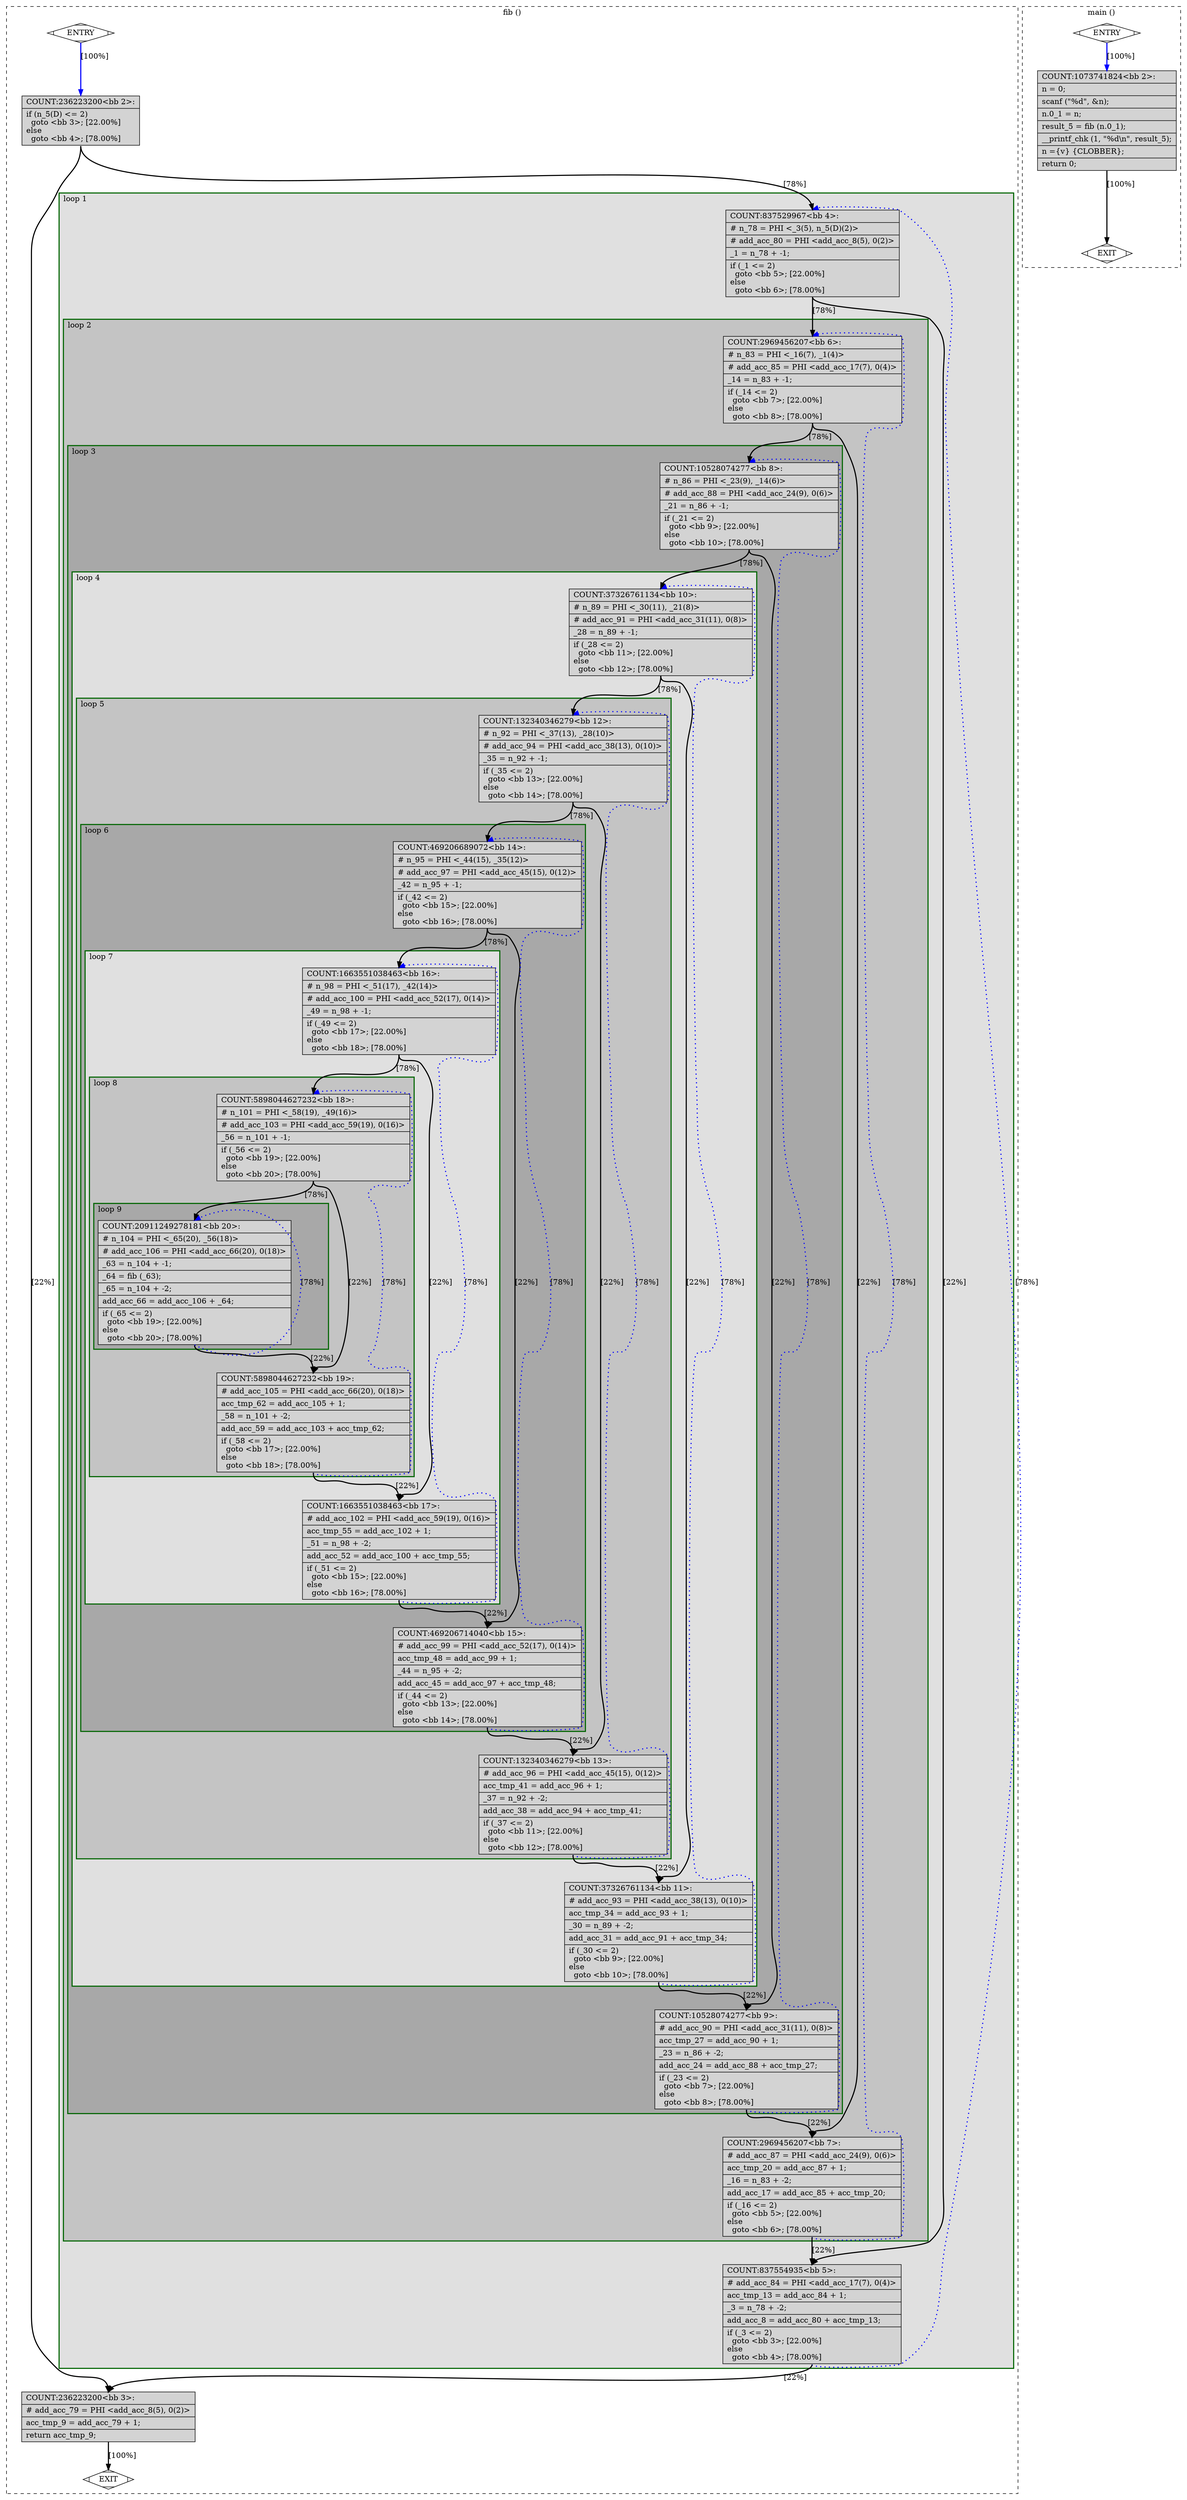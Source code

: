 digraph "a-fib_1.c.120t.ch2" {
overlap=false;
subgraph "cluster_fib" {
	style="dashed";
	color="black";
	label="fib ()";
	subgraph cluster_40_1 {
	style="filled";
	color="darkgreen";
	fillcolor="grey88";
	label="loop 1";
	labeljust=l;
	penwidth=2;
	subgraph cluster_40_2 {
	style="filled";
	color="darkgreen";
	fillcolor="grey77";
	label="loop 2";
	labeljust=l;
	penwidth=2;
	subgraph cluster_40_3 {
	style="filled";
	color="darkgreen";
	fillcolor="grey66";
	label="loop 3";
	labeljust=l;
	penwidth=2;
	subgraph cluster_40_4 {
	style="filled";
	color="darkgreen";
	fillcolor="grey88";
	label="loop 4";
	labeljust=l;
	penwidth=2;
	subgraph cluster_40_5 {
	style="filled";
	color="darkgreen";
	fillcolor="grey77";
	label="loop 5";
	labeljust=l;
	penwidth=2;
	subgraph cluster_40_6 {
	style="filled";
	color="darkgreen";
	fillcolor="grey66";
	label="loop 6";
	labeljust=l;
	penwidth=2;
	subgraph cluster_40_7 {
	style="filled";
	color="darkgreen";
	fillcolor="grey88";
	label="loop 7";
	labeljust=l;
	penwidth=2;
	subgraph cluster_40_8 {
	style="filled";
	color="darkgreen";
	fillcolor="grey77";
	label="loop 8";
	labeljust=l;
	penwidth=2;
	subgraph cluster_40_9 {
	style="filled";
	color="darkgreen";
	fillcolor="grey66";
	label="loop 9";
	labeljust=l;
	penwidth=2;
	fn_40_basic_block_20 [shape=record,style=filled,fillcolor=lightgrey,label="{COUNT:20911249278181\<bb\ 20\>:\l\
|#\ n_104\ =\ PHI\ \<_65(20),\ _56(18)\>\l\
|#\ add_acc_106\ =\ PHI\ \<add_acc_66(20),\ 0(18)\>\l\
|_63\ =\ n_104\ +\ -1;\l\
|_64\ =\ fib\ (_63);\l\
|_65\ =\ n_104\ +\ -2;\l\
|add_acc_66\ =\ add_acc_106\ +\ _64;\l\
|if\ (_65\ \<=\ 2)\l\
\ \ goto\ \<bb\ 19\>;\ [22.00%]\l\
else\l\
\ \ goto\ \<bb\ 20\>;\ [78.00%]\l\
}"];

	}
	fn_40_basic_block_18 [shape=record,style=filled,fillcolor=lightgrey,label="{COUNT:5898044627232\<bb\ 18\>:\l\
|#\ n_101\ =\ PHI\ \<_58(19),\ _49(16)\>\l\
|#\ add_acc_103\ =\ PHI\ \<add_acc_59(19),\ 0(16)\>\l\
|_56\ =\ n_101\ +\ -1;\l\
|if\ (_56\ \<=\ 2)\l\
\ \ goto\ \<bb\ 19\>;\ [22.00%]\l\
else\l\
\ \ goto\ \<bb\ 20\>;\ [78.00%]\l\
}"];

	fn_40_basic_block_19 [shape=record,style=filled,fillcolor=lightgrey,label="{COUNT:5898044627232\<bb\ 19\>:\l\
|#\ add_acc_105\ =\ PHI\ \<add_acc_66(20),\ 0(18)\>\l\
|acc_tmp_62\ =\ add_acc_105\ +\ 1;\l\
|_58\ =\ n_101\ +\ -2;\l\
|add_acc_59\ =\ add_acc_103\ +\ acc_tmp_62;\l\
|if\ (_58\ \<=\ 2)\l\
\ \ goto\ \<bb\ 17\>;\ [22.00%]\l\
else\l\
\ \ goto\ \<bb\ 18\>;\ [78.00%]\l\
}"];

	}
	fn_40_basic_block_16 [shape=record,style=filled,fillcolor=lightgrey,label="{COUNT:1663551038463\<bb\ 16\>:\l\
|#\ n_98\ =\ PHI\ \<_51(17),\ _42(14)\>\l\
|#\ add_acc_100\ =\ PHI\ \<add_acc_52(17),\ 0(14)\>\l\
|_49\ =\ n_98\ +\ -1;\l\
|if\ (_49\ \<=\ 2)\l\
\ \ goto\ \<bb\ 17\>;\ [22.00%]\l\
else\l\
\ \ goto\ \<bb\ 18\>;\ [78.00%]\l\
}"];

	fn_40_basic_block_17 [shape=record,style=filled,fillcolor=lightgrey,label="{COUNT:1663551038463\<bb\ 17\>:\l\
|#\ add_acc_102\ =\ PHI\ \<add_acc_59(19),\ 0(16)\>\l\
|acc_tmp_55\ =\ add_acc_102\ +\ 1;\l\
|_51\ =\ n_98\ +\ -2;\l\
|add_acc_52\ =\ add_acc_100\ +\ acc_tmp_55;\l\
|if\ (_51\ \<=\ 2)\l\
\ \ goto\ \<bb\ 15\>;\ [22.00%]\l\
else\l\
\ \ goto\ \<bb\ 16\>;\ [78.00%]\l\
}"];

	}
	fn_40_basic_block_14 [shape=record,style=filled,fillcolor=lightgrey,label="{COUNT:469206689072\<bb\ 14\>:\l\
|#\ n_95\ =\ PHI\ \<_44(15),\ _35(12)\>\l\
|#\ add_acc_97\ =\ PHI\ \<add_acc_45(15),\ 0(12)\>\l\
|_42\ =\ n_95\ +\ -1;\l\
|if\ (_42\ \<=\ 2)\l\
\ \ goto\ \<bb\ 15\>;\ [22.00%]\l\
else\l\
\ \ goto\ \<bb\ 16\>;\ [78.00%]\l\
}"];

	fn_40_basic_block_15 [shape=record,style=filled,fillcolor=lightgrey,label="{COUNT:469206714040\<bb\ 15\>:\l\
|#\ add_acc_99\ =\ PHI\ \<add_acc_52(17),\ 0(14)\>\l\
|acc_tmp_48\ =\ add_acc_99\ +\ 1;\l\
|_44\ =\ n_95\ +\ -2;\l\
|add_acc_45\ =\ add_acc_97\ +\ acc_tmp_48;\l\
|if\ (_44\ \<=\ 2)\l\
\ \ goto\ \<bb\ 13\>;\ [22.00%]\l\
else\l\
\ \ goto\ \<bb\ 14\>;\ [78.00%]\l\
}"];

	}
	fn_40_basic_block_12 [shape=record,style=filled,fillcolor=lightgrey,label="{COUNT:132340346279\<bb\ 12\>:\l\
|#\ n_92\ =\ PHI\ \<_37(13),\ _28(10)\>\l\
|#\ add_acc_94\ =\ PHI\ \<add_acc_38(13),\ 0(10)\>\l\
|_35\ =\ n_92\ +\ -1;\l\
|if\ (_35\ \<=\ 2)\l\
\ \ goto\ \<bb\ 13\>;\ [22.00%]\l\
else\l\
\ \ goto\ \<bb\ 14\>;\ [78.00%]\l\
}"];

	fn_40_basic_block_13 [shape=record,style=filled,fillcolor=lightgrey,label="{COUNT:132340346279\<bb\ 13\>:\l\
|#\ add_acc_96\ =\ PHI\ \<add_acc_45(15),\ 0(12)\>\l\
|acc_tmp_41\ =\ add_acc_96\ +\ 1;\l\
|_37\ =\ n_92\ +\ -2;\l\
|add_acc_38\ =\ add_acc_94\ +\ acc_tmp_41;\l\
|if\ (_37\ \<=\ 2)\l\
\ \ goto\ \<bb\ 11\>;\ [22.00%]\l\
else\l\
\ \ goto\ \<bb\ 12\>;\ [78.00%]\l\
}"];

	}
	fn_40_basic_block_10 [shape=record,style=filled,fillcolor=lightgrey,label="{COUNT:37326761134\<bb\ 10\>:\l\
|#\ n_89\ =\ PHI\ \<_30(11),\ _21(8)\>\l\
|#\ add_acc_91\ =\ PHI\ \<add_acc_31(11),\ 0(8)\>\l\
|_28\ =\ n_89\ +\ -1;\l\
|if\ (_28\ \<=\ 2)\l\
\ \ goto\ \<bb\ 11\>;\ [22.00%]\l\
else\l\
\ \ goto\ \<bb\ 12\>;\ [78.00%]\l\
}"];

	fn_40_basic_block_11 [shape=record,style=filled,fillcolor=lightgrey,label="{COUNT:37326761134\<bb\ 11\>:\l\
|#\ add_acc_93\ =\ PHI\ \<add_acc_38(13),\ 0(10)\>\l\
|acc_tmp_34\ =\ add_acc_93\ +\ 1;\l\
|_30\ =\ n_89\ +\ -2;\l\
|add_acc_31\ =\ add_acc_91\ +\ acc_tmp_34;\l\
|if\ (_30\ \<=\ 2)\l\
\ \ goto\ \<bb\ 9\>;\ [22.00%]\l\
else\l\
\ \ goto\ \<bb\ 10\>;\ [78.00%]\l\
}"];

	}
	fn_40_basic_block_8 [shape=record,style=filled,fillcolor=lightgrey,label="{COUNT:10528074277\<bb\ 8\>:\l\
|#\ n_86\ =\ PHI\ \<_23(9),\ _14(6)\>\l\
|#\ add_acc_88\ =\ PHI\ \<add_acc_24(9),\ 0(6)\>\l\
|_21\ =\ n_86\ +\ -1;\l\
|if\ (_21\ \<=\ 2)\l\
\ \ goto\ \<bb\ 9\>;\ [22.00%]\l\
else\l\
\ \ goto\ \<bb\ 10\>;\ [78.00%]\l\
}"];

	fn_40_basic_block_9 [shape=record,style=filled,fillcolor=lightgrey,label="{COUNT:10528074277\<bb\ 9\>:\l\
|#\ add_acc_90\ =\ PHI\ \<add_acc_31(11),\ 0(8)\>\l\
|acc_tmp_27\ =\ add_acc_90\ +\ 1;\l\
|_23\ =\ n_86\ +\ -2;\l\
|add_acc_24\ =\ add_acc_88\ +\ acc_tmp_27;\l\
|if\ (_23\ \<=\ 2)\l\
\ \ goto\ \<bb\ 7\>;\ [22.00%]\l\
else\l\
\ \ goto\ \<bb\ 8\>;\ [78.00%]\l\
}"];

	}
	fn_40_basic_block_6 [shape=record,style=filled,fillcolor=lightgrey,label="{COUNT:2969456207\<bb\ 6\>:\l\
|#\ n_83\ =\ PHI\ \<_16(7),\ _1(4)\>\l\
|#\ add_acc_85\ =\ PHI\ \<add_acc_17(7),\ 0(4)\>\l\
|_14\ =\ n_83\ +\ -1;\l\
|if\ (_14\ \<=\ 2)\l\
\ \ goto\ \<bb\ 7\>;\ [22.00%]\l\
else\l\
\ \ goto\ \<bb\ 8\>;\ [78.00%]\l\
}"];

	fn_40_basic_block_7 [shape=record,style=filled,fillcolor=lightgrey,label="{COUNT:2969456207\<bb\ 7\>:\l\
|#\ add_acc_87\ =\ PHI\ \<add_acc_24(9),\ 0(6)\>\l\
|acc_tmp_20\ =\ add_acc_87\ +\ 1;\l\
|_16\ =\ n_83\ +\ -2;\l\
|add_acc_17\ =\ add_acc_85\ +\ acc_tmp_20;\l\
|if\ (_16\ \<=\ 2)\l\
\ \ goto\ \<bb\ 5\>;\ [22.00%]\l\
else\l\
\ \ goto\ \<bb\ 6\>;\ [78.00%]\l\
}"];

	}
	fn_40_basic_block_4 [shape=record,style=filled,fillcolor=lightgrey,label="{COUNT:837529967\<bb\ 4\>:\l\
|#\ n_78\ =\ PHI\ \<_3(5),\ n_5(D)(2)\>\l\
|#\ add_acc_80\ =\ PHI\ \<add_acc_8(5),\ 0(2)\>\l\
|_1\ =\ n_78\ +\ -1;\l\
|if\ (_1\ \<=\ 2)\l\
\ \ goto\ \<bb\ 5\>;\ [22.00%]\l\
else\l\
\ \ goto\ \<bb\ 6\>;\ [78.00%]\l\
}"];

	fn_40_basic_block_5 [shape=record,style=filled,fillcolor=lightgrey,label="{COUNT:837554935\<bb\ 5\>:\l\
|#\ add_acc_84\ =\ PHI\ \<add_acc_17(7),\ 0(4)\>\l\
|acc_tmp_13\ =\ add_acc_84\ +\ 1;\l\
|_3\ =\ n_78\ +\ -2;\l\
|add_acc_8\ =\ add_acc_80\ +\ acc_tmp_13;\l\
|if\ (_3\ \<=\ 2)\l\
\ \ goto\ \<bb\ 3\>;\ [22.00%]\l\
else\l\
\ \ goto\ \<bb\ 4\>;\ [78.00%]\l\
}"];

	}
	fn_40_basic_block_0 [shape=Mdiamond,style=filled,fillcolor=white,label="ENTRY"];

	fn_40_basic_block_1 [shape=Mdiamond,style=filled,fillcolor=white,label="EXIT"];

	fn_40_basic_block_2 [shape=record,style=filled,fillcolor=lightgrey,label="{COUNT:236223200\<bb\ 2\>:\l\
|if\ (n_5(D)\ \<=\ 2)\l\
\ \ goto\ \<bb\ 3\>;\ [22.00%]\l\
else\l\
\ \ goto\ \<bb\ 4\>;\ [78.00%]\l\
}"];

	fn_40_basic_block_3 [shape=record,style=filled,fillcolor=lightgrey,label="{COUNT:236223200\<bb\ 3\>:\l\
|#\ add_acc_79\ =\ PHI\ \<add_acc_8(5),\ 0(2)\>\l\
|acc_tmp_9\ =\ add_acc_79\ +\ 1;\l\
|return\ acc_tmp_9;\l\
}"];

	fn_40_basic_block_0:s -> fn_40_basic_block_2:n [style="solid,bold",color=blue,weight=100,constraint=true,label="[100%]"];
	fn_40_basic_block_2:s -> fn_40_basic_block_3:n [style="solid,bold",color=black,weight=10,constraint=true,label="[22%]"];
	fn_40_basic_block_2:s -> fn_40_basic_block_4:n [style="solid,bold",color=black,weight=10,constraint=true,label="[78%]"];
	fn_40_basic_block_3:s -> fn_40_basic_block_1:n [style="solid,bold",color=black,weight=10,constraint=true,label="[100%]"];
	fn_40_basic_block_4:s -> fn_40_basic_block_5:n [style="solid,bold",color=black,weight=10,constraint=true,label="[22%]"];
	fn_40_basic_block_4:s -> fn_40_basic_block_6:n [style="solid,bold",color=black,weight=10,constraint=true,label="[78%]"];
	fn_40_basic_block_5:s -> fn_40_basic_block_3:n [style="solid,bold",color=black,weight=10,constraint=true,label="[22%]"];
	fn_40_basic_block_5:s -> fn_40_basic_block_4:n [style="dotted,bold",color=blue,weight=10,constraint=false,label="[78%]"];
	fn_40_basic_block_6:s -> fn_40_basic_block_7:n [style="solid,bold",color=black,weight=10,constraint=true,label="[22%]"];
	fn_40_basic_block_6:s -> fn_40_basic_block_8:n [style="solid,bold",color=black,weight=10,constraint=true,label="[78%]"];
	fn_40_basic_block_7:s -> fn_40_basic_block_5:n [style="solid,bold",color=black,weight=10,constraint=true,label="[22%]"];
	fn_40_basic_block_7:s -> fn_40_basic_block_6:n [style="dotted,bold",color=blue,weight=10,constraint=false,label="[78%]"];
	fn_40_basic_block_8:s -> fn_40_basic_block_9:n [style="solid,bold",color=black,weight=10,constraint=true,label="[22%]"];
	fn_40_basic_block_8:s -> fn_40_basic_block_10:n [style="solid,bold",color=black,weight=10,constraint=true,label="[78%]"];
	fn_40_basic_block_9:s -> fn_40_basic_block_7:n [style="solid,bold",color=black,weight=10,constraint=true,label="[22%]"];
	fn_40_basic_block_9:s -> fn_40_basic_block_8:n [style="dotted,bold",color=blue,weight=10,constraint=false,label="[78%]"];
	fn_40_basic_block_10:s -> fn_40_basic_block_11:n [style="solid,bold",color=black,weight=10,constraint=true,label="[22%]"];
	fn_40_basic_block_10:s -> fn_40_basic_block_12:n [style="solid,bold",color=black,weight=10,constraint=true,label="[78%]"];
	fn_40_basic_block_11:s -> fn_40_basic_block_9:n [style="solid,bold",color=black,weight=10,constraint=true,label="[22%]"];
	fn_40_basic_block_11:s -> fn_40_basic_block_10:n [style="dotted,bold",color=blue,weight=10,constraint=false,label="[78%]"];
	fn_40_basic_block_12:s -> fn_40_basic_block_13:n [style="solid,bold",color=black,weight=10,constraint=true,label="[22%]"];
	fn_40_basic_block_12:s -> fn_40_basic_block_14:n [style="solid,bold",color=black,weight=10,constraint=true,label="[78%]"];
	fn_40_basic_block_13:s -> fn_40_basic_block_11:n [style="solid,bold",color=black,weight=10,constraint=true,label="[22%]"];
	fn_40_basic_block_13:s -> fn_40_basic_block_12:n [style="dotted,bold",color=blue,weight=10,constraint=false,label="[78%]"];
	fn_40_basic_block_14:s -> fn_40_basic_block_15:n [style="solid,bold",color=black,weight=10,constraint=true,label="[22%]"];
	fn_40_basic_block_14:s -> fn_40_basic_block_16:n [style="solid,bold",color=black,weight=10,constraint=true,label="[78%]"];
	fn_40_basic_block_15:s -> fn_40_basic_block_13:n [style="solid,bold",color=black,weight=10,constraint=true,label="[22%]"];
	fn_40_basic_block_15:s -> fn_40_basic_block_14:n [style="dotted,bold",color=blue,weight=10,constraint=false,label="[78%]"];
	fn_40_basic_block_16:s -> fn_40_basic_block_17:n [style="solid,bold",color=black,weight=10,constraint=true,label="[22%]"];
	fn_40_basic_block_16:s -> fn_40_basic_block_18:n [style="solid,bold",color=black,weight=10,constraint=true,label="[78%]"];
	fn_40_basic_block_17:s -> fn_40_basic_block_15:n [style="solid,bold",color=black,weight=10,constraint=true,label="[22%]"];
	fn_40_basic_block_17:s -> fn_40_basic_block_16:n [style="dotted,bold",color=blue,weight=10,constraint=false,label="[78%]"];
	fn_40_basic_block_18:s -> fn_40_basic_block_19:n [style="solid,bold",color=black,weight=10,constraint=true,label="[22%]"];
	fn_40_basic_block_18:s -> fn_40_basic_block_20:n [style="solid,bold",color=black,weight=10,constraint=true,label="[78%]"];
	fn_40_basic_block_19:s -> fn_40_basic_block_17:n [style="solid,bold",color=black,weight=10,constraint=true,label="[22%]"];
	fn_40_basic_block_19:s -> fn_40_basic_block_18:n [style="dotted,bold",color=blue,weight=10,constraint=false,label="[78%]"];
	fn_40_basic_block_20:s -> fn_40_basic_block_19:n [style="solid,bold",color=black,weight=10,constraint=true,label="[22%]"];
	fn_40_basic_block_20:s -> fn_40_basic_block_20:n [style="dotted,bold",color=blue,weight=10,constraint=false,label="[78%]"];
	fn_40_basic_block_0:s -> fn_40_basic_block_1:n [style="invis",constraint=true];
}
subgraph "cluster_main" {
	style="dashed";
	color="black";
	label="main ()";
	fn_39_basic_block_0 [shape=Mdiamond,style=filled,fillcolor=white,label="ENTRY"];

	fn_39_basic_block_1 [shape=Mdiamond,style=filled,fillcolor=white,label="EXIT"];

	fn_39_basic_block_2 [shape=record,style=filled,fillcolor=lightgrey,label="{COUNT:1073741824\<bb\ 2\>:\l\
|n\ =\ 0;\l\
|scanf\ (\"%d\",\ &n);\l\
|n.0_1\ =\ n;\l\
|result_5\ =\ fib\ (n.0_1);\l\
|__printf_chk\ (1,\ \"%d\\n\",\ result_5);\l\
|n\ =\{v\}\ \{CLOBBER\};\l\
|return\ 0;\l\
}"];

	fn_39_basic_block_0:s -> fn_39_basic_block_2:n [style="solid,bold",color=blue,weight=100,constraint=true,label="[100%]"];
	fn_39_basic_block_2:s -> fn_39_basic_block_1:n [style="solid,bold",color=black,weight=10,constraint=true,label="[100%]"];
	fn_39_basic_block_0:s -> fn_39_basic_block_1:n [style="invis",constraint=true];
}
}
